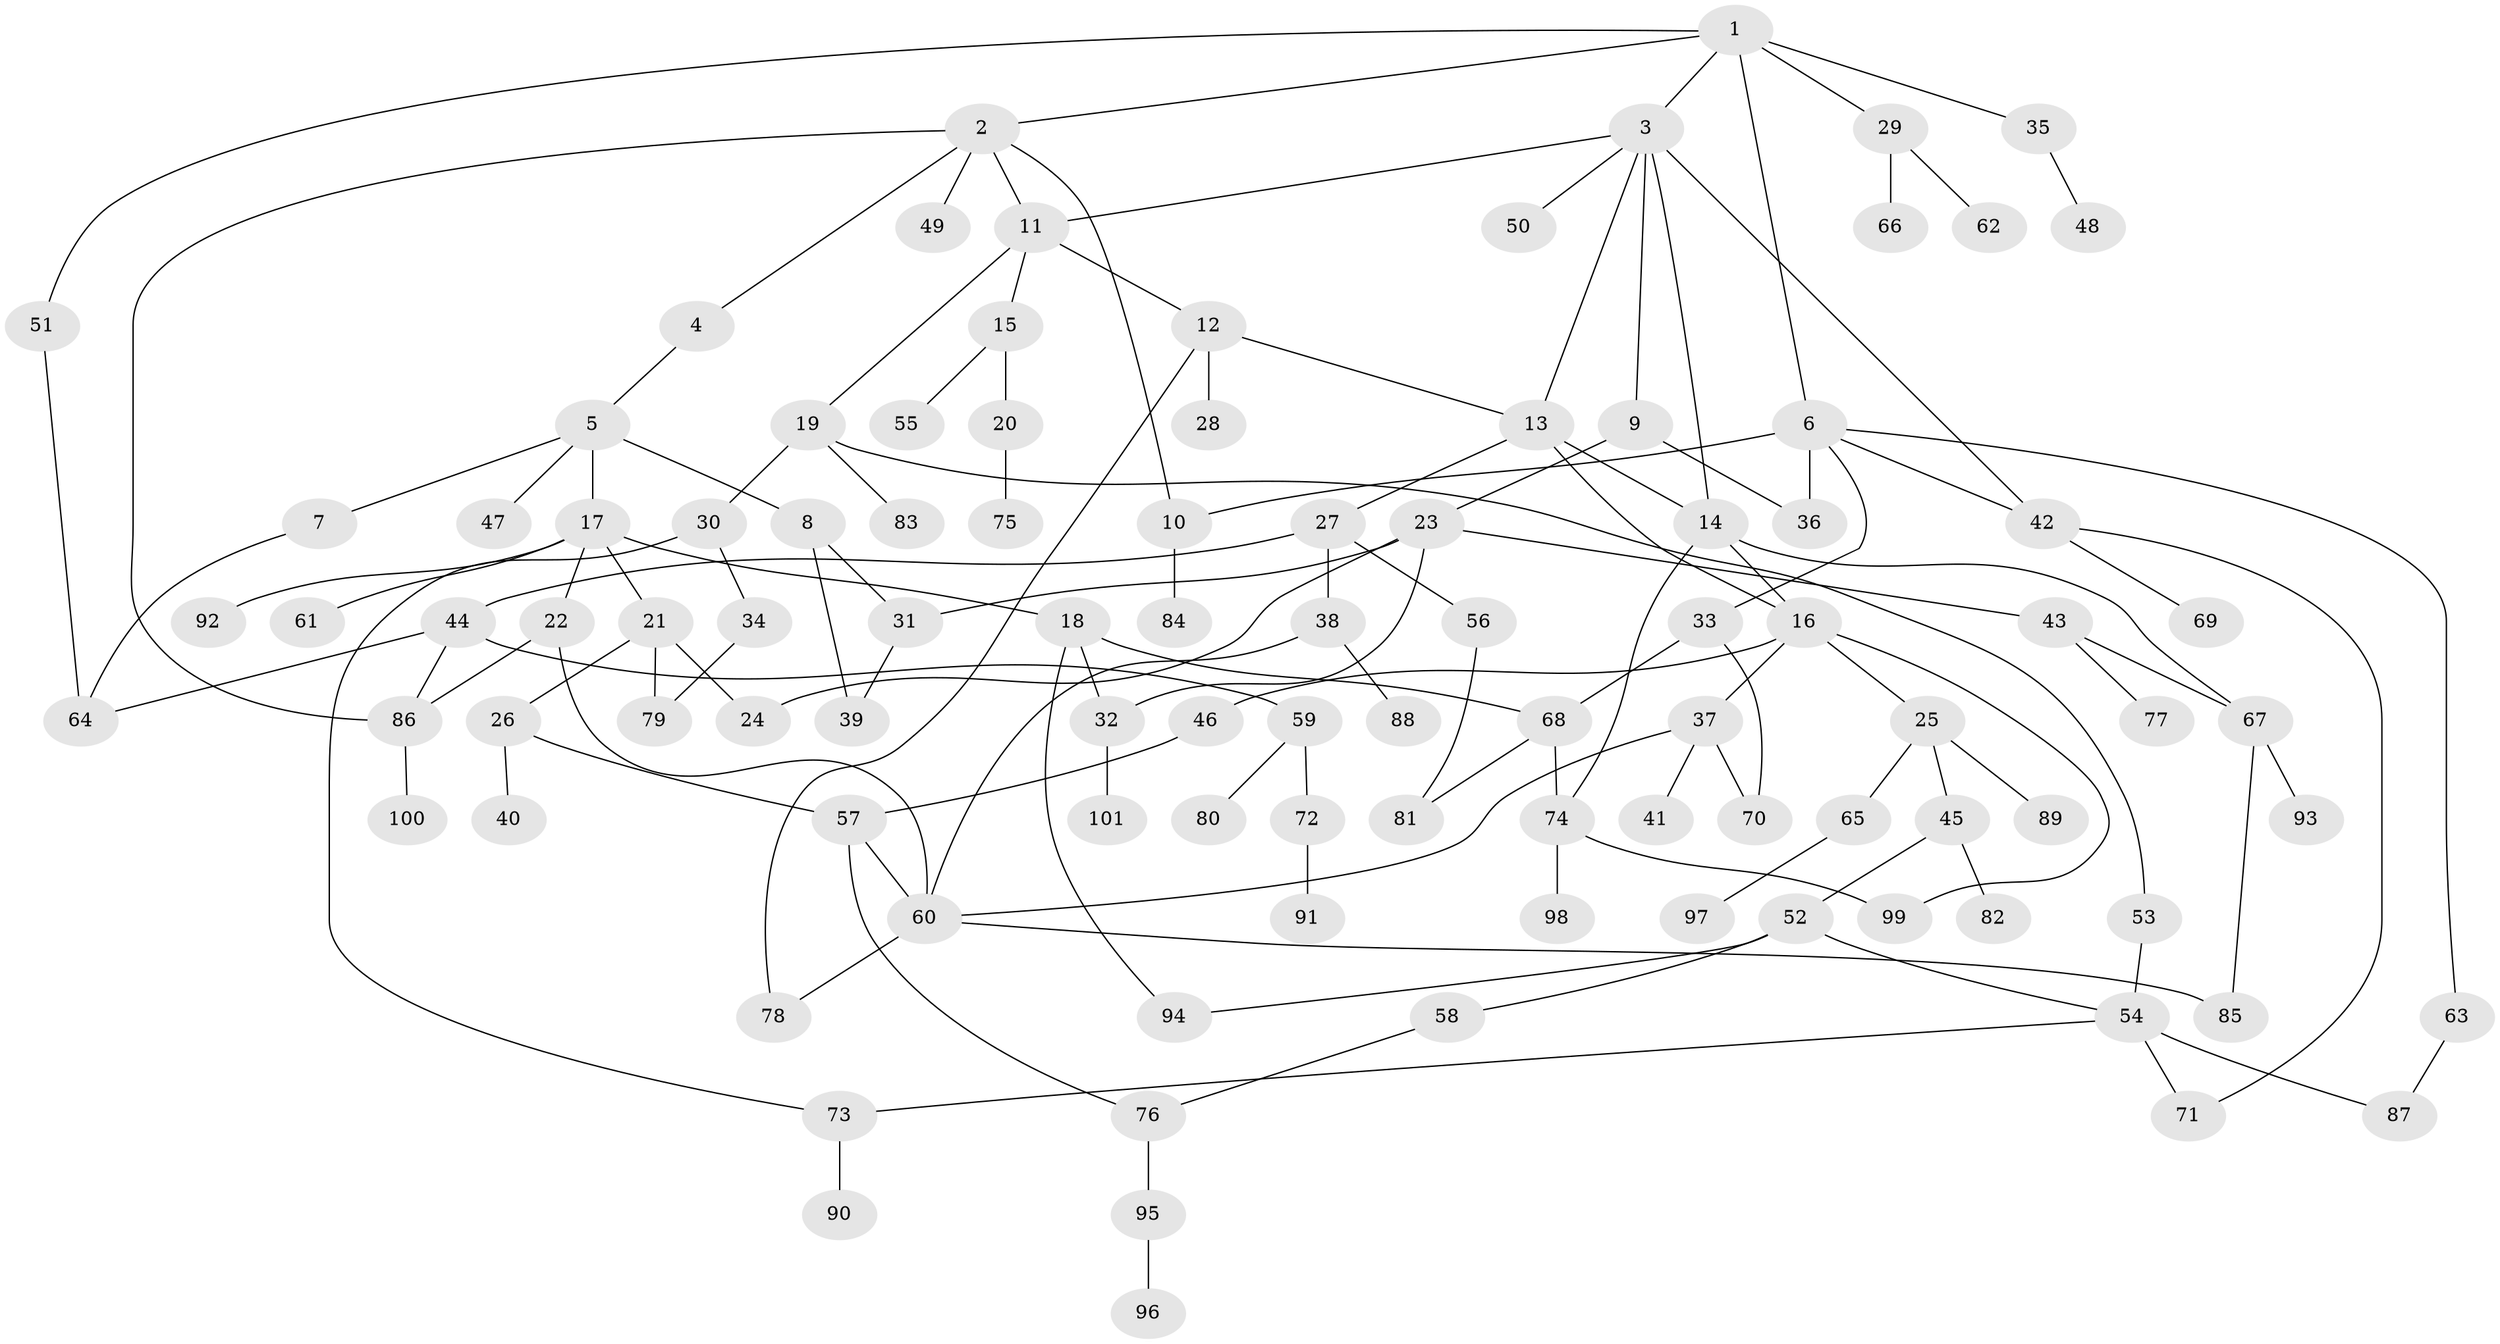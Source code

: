 // Generated by graph-tools (version 1.1) at 2025/00/03/09/25 03:00:56]
// undirected, 101 vertices, 134 edges
graph export_dot {
graph [start="1"]
  node [color=gray90,style=filled];
  1;
  2;
  3;
  4;
  5;
  6;
  7;
  8;
  9;
  10;
  11;
  12;
  13;
  14;
  15;
  16;
  17;
  18;
  19;
  20;
  21;
  22;
  23;
  24;
  25;
  26;
  27;
  28;
  29;
  30;
  31;
  32;
  33;
  34;
  35;
  36;
  37;
  38;
  39;
  40;
  41;
  42;
  43;
  44;
  45;
  46;
  47;
  48;
  49;
  50;
  51;
  52;
  53;
  54;
  55;
  56;
  57;
  58;
  59;
  60;
  61;
  62;
  63;
  64;
  65;
  66;
  67;
  68;
  69;
  70;
  71;
  72;
  73;
  74;
  75;
  76;
  77;
  78;
  79;
  80;
  81;
  82;
  83;
  84;
  85;
  86;
  87;
  88;
  89;
  90;
  91;
  92;
  93;
  94;
  95;
  96;
  97;
  98;
  99;
  100;
  101;
  1 -- 2;
  1 -- 3;
  1 -- 6;
  1 -- 29;
  1 -- 35;
  1 -- 51;
  2 -- 4;
  2 -- 11;
  2 -- 49;
  2 -- 86;
  2 -- 10;
  3 -- 9;
  3 -- 50;
  3 -- 42;
  3 -- 13;
  3 -- 11;
  3 -- 14;
  4 -- 5;
  5 -- 7;
  5 -- 8;
  5 -- 17;
  5 -- 47;
  6 -- 10;
  6 -- 33;
  6 -- 36;
  6 -- 42;
  6 -- 63;
  7 -- 64;
  8 -- 39;
  8 -- 31;
  9 -- 23;
  9 -- 36;
  10 -- 84;
  11 -- 12;
  11 -- 15;
  11 -- 19;
  12 -- 13;
  12 -- 28;
  12 -- 78;
  13 -- 14;
  13 -- 16;
  13 -- 27;
  14 -- 67;
  14 -- 16;
  14 -- 74;
  15 -- 20;
  15 -- 55;
  16 -- 25;
  16 -- 37;
  16 -- 46;
  16 -- 99;
  17 -- 18;
  17 -- 21;
  17 -- 22;
  17 -- 61;
  17 -- 92;
  18 -- 94;
  18 -- 32;
  18 -- 68;
  19 -- 30;
  19 -- 53;
  19 -- 83;
  20 -- 75;
  21 -- 26;
  21 -- 79;
  21 -- 24;
  22 -- 86;
  22 -- 60;
  23 -- 24;
  23 -- 31;
  23 -- 32;
  23 -- 43;
  25 -- 45;
  25 -- 65;
  25 -- 89;
  26 -- 40;
  26 -- 57;
  27 -- 38;
  27 -- 44;
  27 -- 56;
  29 -- 62;
  29 -- 66;
  30 -- 34;
  30 -- 73;
  31 -- 39;
  32 -- 101;
  33 -- 68;
  33 -- 70;
  34 -- 79;
  35 -- 48;
  37 -- 41;
  37 -- 70;
  37 -- 60;
  38 -- 60;
  38 -- 88;
  42 -- 69;
  42 -- 71;
  43 -- 77;
  43 -- 67;
  44 -- 59;
  44 -- 86;
  44 -- 64;
  45 -- 52;
  45 -- 82;
  46 -- 57;
  51 -- 64;
  52 -- 58;
  52 -- 94;
  52 -- 54;
  53 -- 54;
  54 -- 71;
  54 -- 87;
  54 -- 73;
  56 -- 81;
  57 -- 60;
  57 -- 76;
  58 -- 76;
  59 -- 72;
  59 -- 80;
  60 -- 78;
  60 -- 85;
  63 -- 87;
  65 -- 97;
  67 -- 93;
  67 -- 85;
  68 -- 74;
  68 -- 81;
  72 -- 91;
  73 -- 90;
  74 -- 98;
  74 -- 99;
  76 -- 95;
  86 -- 100;
  95 -- 96;
}
